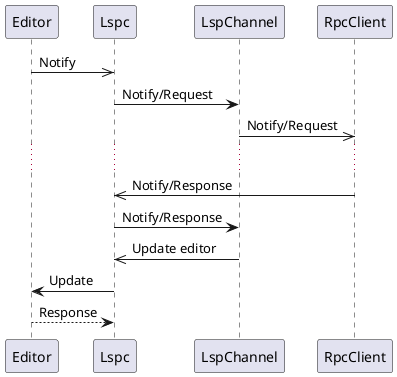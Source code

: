@startuml

Editor ->> Lspc: Notify
Lspc -> LspChannel: Notify/Request
LspChannel ->> RpcClient: Notify/Request
...
RpcClient ->> Lspc: Notify/Response
Lspc -> LspChannel: Notify/Response
LspChannel ->> Lspc: Update editor
Lspc -> Editor: Update
Editor --> Lspc: Response

@enduml

